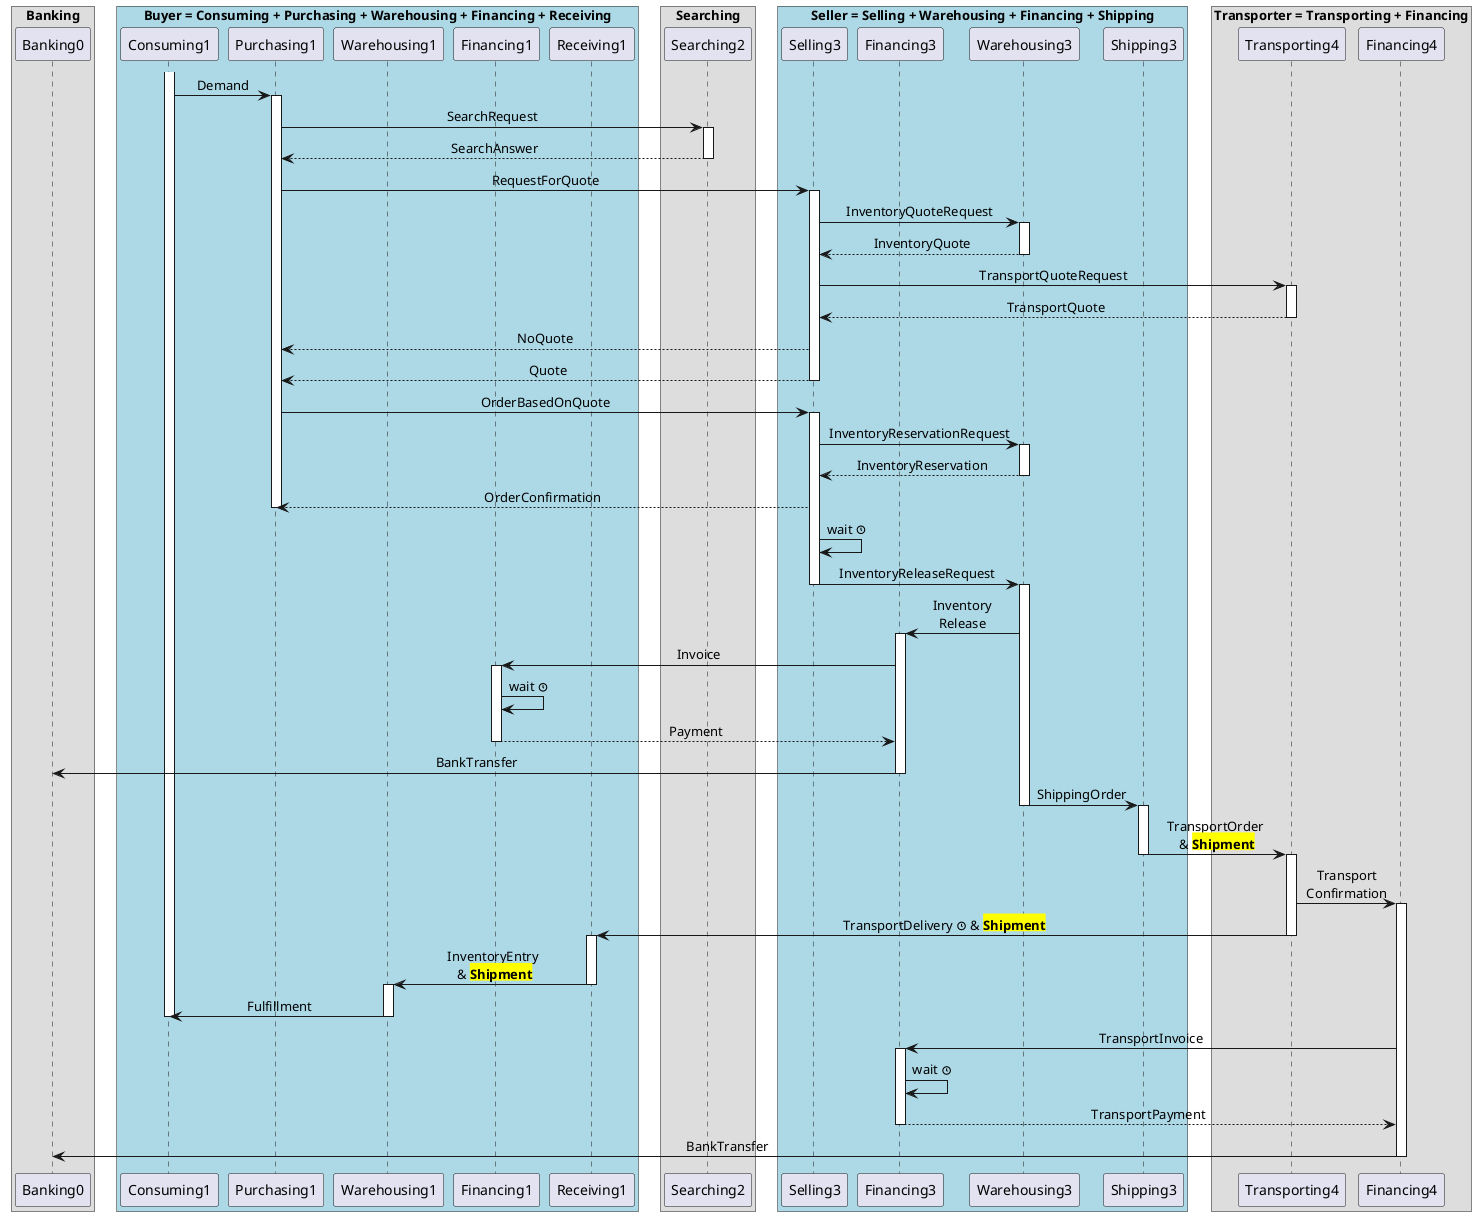 @startuml
skinparam BoxPadding 10
skinparam sequenceMessageAlign center

box "Banking"
participant Banking0 as BR0
end box

box "Buyer = Consuming + Purchasing + Warehousing + Financing + Receiving" #LightBlue
participant Consuming1 as CR1
participant Purchasing1 as PR1
participant Warehousing1 as WR1
participant Financing1 as FR1
participant Receiving1 AS RR1
end box

box "Searching"
participant Searching2 as SR2
end box

box "Seller = Selling + Warehousing + Financing + Shipping" #LightBlue
participant Selling3 as SR3
participant Financing3 as FR3
participant Warehousing3 as WR3
participant Shipping3 as ShR3
end box

box "Transporter = Transporting + Financing"
participant Transporting4 as TR4
participant Financing4 as FR4
end box

activate CR1
CR1 -> PR1: Demand
  activate PR1
  PR1 -> SR2: SearchRequest
    activate SR2
    return SearchAnswer
  PR1 -> SR3: RequestForQuote
    activate SR3
    SR3 -> WR3: InventoryQuoteRequest
      activate WR3
      return InventoryQuote
    SR3 -> TR4: TransportQuoteRequest
      activate TR4
      return TransportQuote
    SR3 --> PR1: NoQuote
    return Quote
    
  PR1 -> SR3: OrderBasedOnQuote
    activate SR3
    SR3 -> WR3: InventoryReservationRequest
      activate WR3
      return InventoryReservation
    SR3 --> PR1: OrderConfirmation
  deactivate PR1
  SR3 -> SR3: wait <&clock>
  SR3 -> WR3: InventoryReleaseRequest
  deactivate SR3
  activate WR3
  WR3 -> FR3: Inventory\nRelease
    deactivate SR3
    activate FR3
    FR3 -> FR1: Invoice
    activate FR1
      FR1 -> FR1: wait <&clock>
      FR1 --> FR3: Payment
      deactivate FR1
    FR3 -> BR0: BankTransfer
  deactivate FR3

  WR3 -> ShR3: ShippingOrder
    deactivate WR3
    activate ShR3
    ShR3 -> TR4: TransportOrder\n & <back:yellow><b>Shipment</b>
      deactivate ShR3
      activate TR4
      TR4 -> FR4: Transport\nConfirmation
        activate FR4
      TR4 -> RR1: TransportDelivery <&clock> & <back:yellow><b>Shipment</b>
        deactivate TR4
      activate RR1
      RR1 -> WR1: InventoryEntry\n & <back:yellow><b>Shipment</b>
        deactivate RR1
      activate WR1
      WR1 -> CR1: Fulfillment
      deactivate WR1
  deactivate CR1
    FR4 -> FR3: TransportInvoice
    activate FR3
      FR3 -> FR3: wait <&clock>
      FR3 --> FR4: TransportPayment
      deactivate FR3
    FR4 -> BR0: BankTransfer
  deactivate FR4

@enduml
